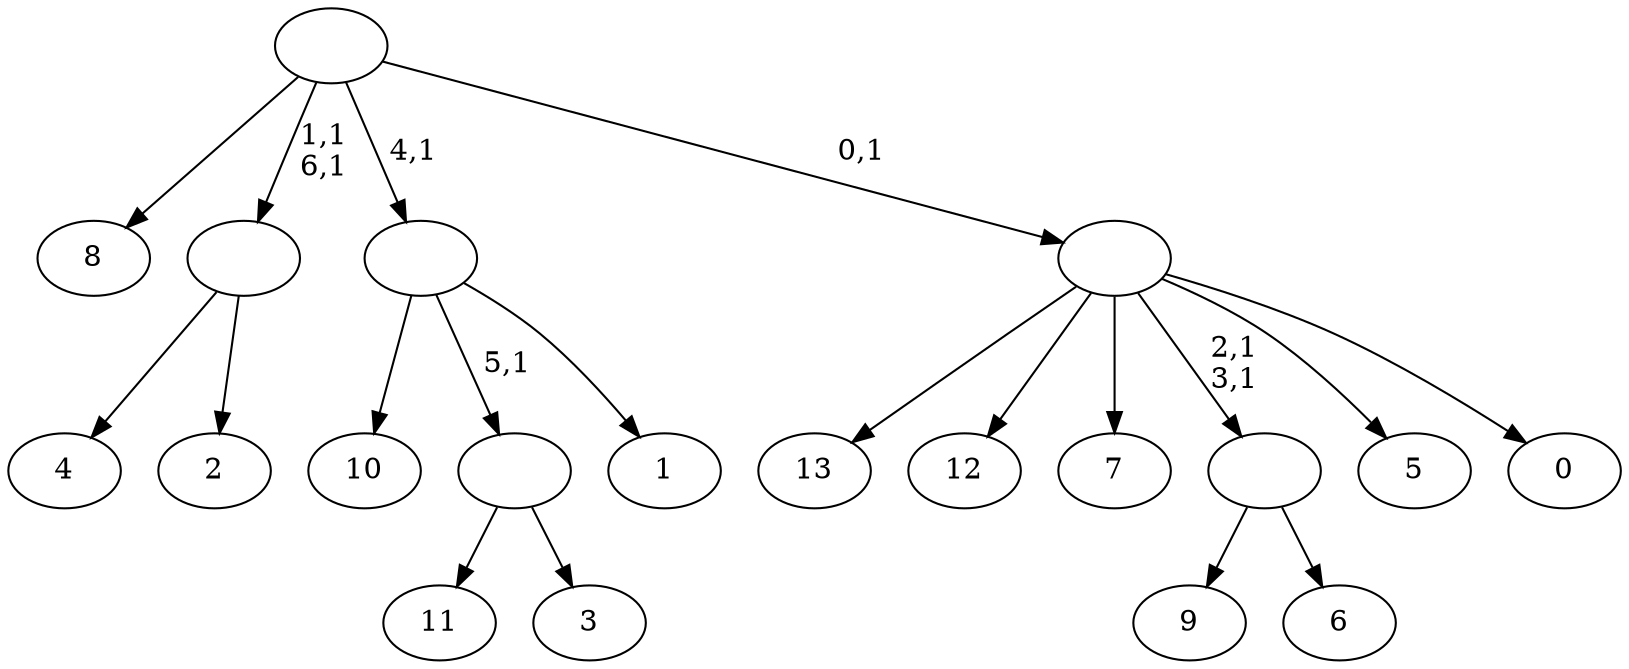 digraph T {
	21 [label="13"]
	20 [label="12"]
	19 [label="11"]
	18 [label="10"]
	17 [label="9"]
	16 [label="8"]
	15 [label="7"]
	14 [label="6"]
	13 [label=""]
	11 [label="5"]
	10 [label="4"]
	9 [label="3"]
	8 [label=""]
	7 [label="2"]
	6 [label=""]
	4 [label="1"]
	3 [label=""]
	2 [label="0"]
	1 [label=""]
	0 [label=""]
	13 -> 17 [label=""]
	13 -> 14 [label=""]
	8 -> 19 [label=""]
	8 -> 9 [label=""]
	6 -> 10 [label=""]
	6 -> 7 [label=""]
	3 -> 18 [label=""]
	3 -> 8 [label="5,1"]
	3 -> 4 [label=""]
	1 -> 13 [label="2,1\n3,1"]
	1 -> 21 [label=""]
	1 -> 20 [label=""]
	1 -> 15 [label=""]
	1 -> 11 [label=""]
	1 -> 2 [label=""]
	0 -> 6 [label="1,1\n6,1"]
	0 -> 16 [label=""]
	0 -> 3 [label="4,1"]
	0 -> 1 [label="0,1"]
}
